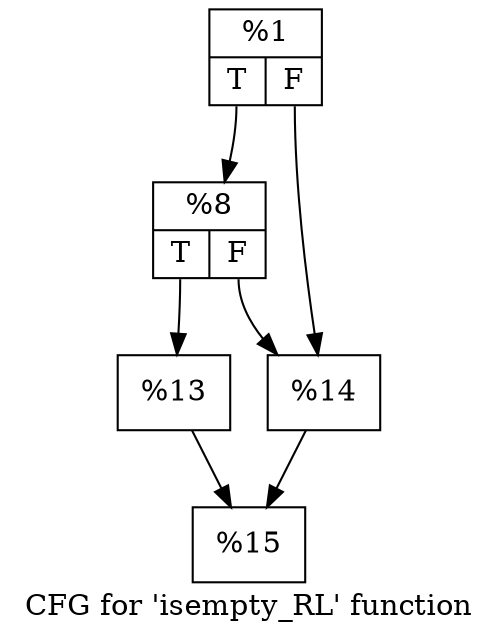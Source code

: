 digraph "CFG for 'isempty_RL' function" {
	label="CFG for 'isempty_RL' function";

	Node0x191e960 [shape=record,label="{%1|{<s0>T|<s1>F}}"];
	Node0x191e960:s0 -> Node0x191ece0;
	Node0x191e960:s1 -> Node0x191ed30;
	Node0x191ece0 [shape=record,label="{%8|{<s0>T|<s1>F}}"];
	Node0x191ece0:s0 -> Node0x191eb20;
	Node0x191ece0:s1 -> Node0x191ed30;
	Node0x191eb20 [shape=record,label="{%13}"];
	Node0x191eb20 -> Node0x191f4d0;
	Node0x191ed30 [shape=record,label="{%14}"];
	Node0x191ed30 -> Node0x191f4d0;
	Node0x191f4d0 [shape=record,label="{%15}"];
}
